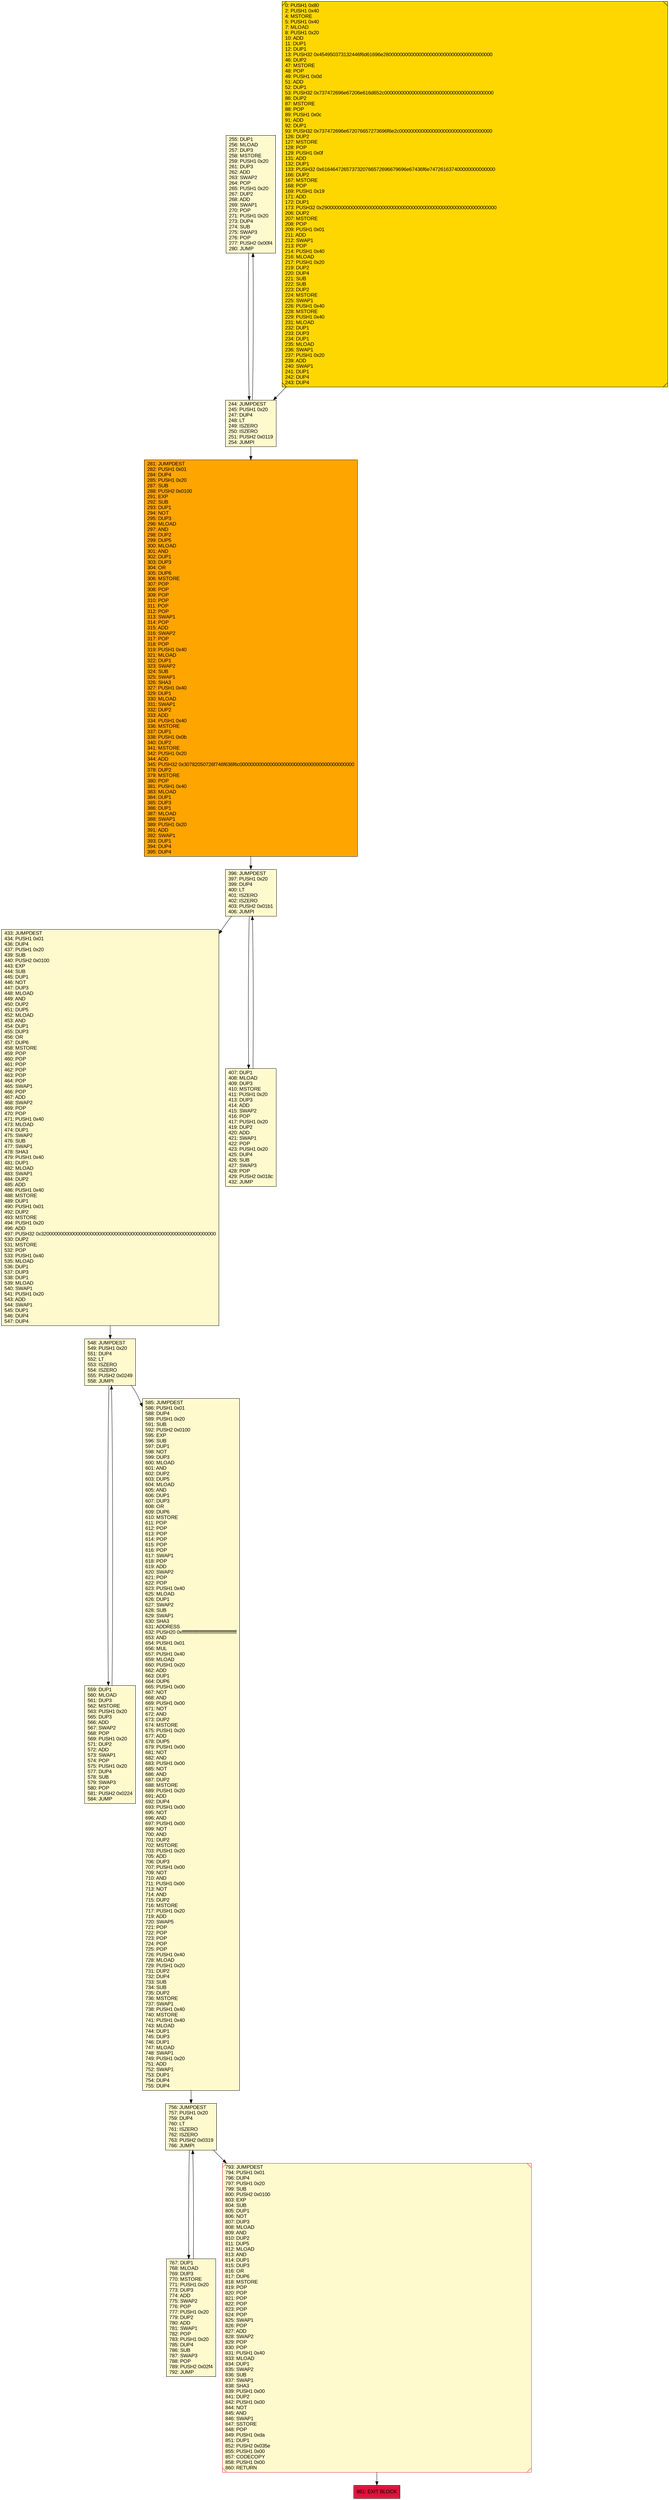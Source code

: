 digraph G {
bgcolor=transparent rankdir=UD;
node [shape=box style=filled color=black fillcolor=white fontname=arial fontcolor=black];
255 [label="255: DUP1\l256: MLOAD\l257: DUP3\l258: MSTORE\l259: PUSH1 0x20\l261: DUP3\l262: ADD\l263: SWAP2\l264: POP\l265: PUSH1 0x20\l267: DUP2\l268: ADD\l269: SWAP1\l270: POP\l271: PUSH1 0x20\l273: DUP4\l274: SUB\l275: SWAP3\l276: POP\l277: PUSH2 0x00f4\l280: JUMP\l" fillcolor=lemonchiffon ];
396 [label="396: JUMPDEST\l397: PUSH1 0x20\l399: DUP4\l400: LT\l401: ISZERO\l402: ISZERO\l403: PUSH2 0x01b1\l406: JUMPI\l" fillcolor=lemonchiffon ];
767 [label="767: DUP1\l768: MLOAD\l769: DUP3\l770: MSTORE\l771: PUSH1 0x20\l773: DUP3\l774: ADD\l775: SWAP2\l776: POP\l777: PUSH1 0x20\l779: DUP2\l780: ADD\l781: SWAP1\l782: POP\l783: PUSH1 0x20\l785: DUP4\l786: SUB\l787: SWAP3\l788: POP\l789: PUSH2 0x02f4\l792: JUMP\l" fillcolor=lemonchiffon ];
433 [label="433: JUMPDEST\l434: PUSH1 0x01\l436: DUP4\l437: PUSH1 0x20\l439: SUB\l440: PUSH2 0x0100\l443: EXP\l444: SUB\l445: DUP1\l446: NOT\l447: DUP3\l448: MLOAD\l449: AND\l450: DUP2\l451: DUP5\l452: MLOAD\l453: AND\l454: DUP1\l455: DUP3\l456: OR\l457: DUP6\l458: MSTORE\l459: POP\l460: POP\l461: POP\l462: POP\l463: POP\l464: POP\l465: SWAP1\l466: POP\l467: ADD\l468: SWAP2\l469: POP\l470: POP\l471: PUSH1 0x40\l473: MLOAD\l474: DUP1\l475: SWAP2\l476: SUB\l477: SWAP1\l478: SHA3\l479: PUSH1 0x40\l481: DUP1\l482: MLOAD\l483: SWAP1\l484: DUP2\l485: ADD\l486: PUSH1 0x40\l488: MSTORE\l489: DUP1\l490: PUSH1 0x01\l492: DUP2\l493: MSTORE\l494: PUSH1 0x20\l496: ADD\l497: PUSH32 0x3200000000000000000000000000000000000000000000000000000000000000\l530: DUP2\l531: MSTORE\l532: POP\l533: PUSH1 0x40\l535: MLOAD\l536: DUP1\l537: DUP3\l538: DUP1\l539: MLOAD\l540: SWAP1\l541: PUSH1 0x20\l543: ADD\l544: SWAP1\l545: DUP1\l546: DUP4\l547: DUP4\l" fillcolor=lemonchiffon ];
281 [label="281: JUMPDEST\l282: PUSH1 0x01\l284: DUP4\l285: PUSH1 0x20\l287: SUB\l288: PUSH2 0x0100\l291: EXP\l292: SUB\l293: DUP1\l294: NOT\l295: DUP3\l296: MLOAD\l297: AND\l298: DUP2\l299: DUP5\l300: MLOAD\l301: AND\l302: DUP1\l303: DUP3\l304: OR\l305: DUP6\l306: MSTORE\l307: POP\l308: POP\l309: POP\l310: POP\l311: POP\l312: POP\l313: SWAP1\l314: POP\l315: ADD\l316: SWAP2\l317: POP\l318: POP\l319: PUSH1 0x40\l321: MLOAD\l322: DUP1\l323: SWAP2\l324: SUB\l325: SWAP1\l326: SHA3\l327: PUSH1 0x40\l329: DUP1\l330: MLOAD\l331: SWAP1\l332: DUP2\l333: ADD\l334: PUSH1 0x40\l336: MSTORE\l337: DUP1\l338: PUSH1 0x0b\l340: DUP2\l341: MSTORE\l342: PUSH1 0x20\l344: ADD\l345: PUSH32 0x30782050726f746f636f6c000000000000000000000000000000000000000000\l378: DUP2\l379: MSTORE\l380: POP\l381: PUSH1 0x40\l383: MLOAD\l384: DUP1\l385: DUP3\l386: DUP1\l387: MLOAD\l388: SWAP1\l389: PUSH1 0x20\l391: ADD\l392: SWAP1\l393: DUP1\l394: DUP4\l395: DUP4\l" fillcolor=orange ];
559 [label="559: DUP1\l560: MLOAD\l561: DUP3\l562: MSTORE\l563: PUSH1 0x20\l565: DUP3\l566: ADD\l567: SWAP2\l568: POP\l569: PUSH1 0x20\l571: DUP2\l572: ADD\l573: SWAP1\l574: POP\l575: PUSH1 0x20\l577: DUP4\l578: SUB\l579: SWAP3\l580: POP\l581: PUSH2 0x0224\l584: JUMP\l" fillcolor=lemonchiffon ];
793 [label="793: JUMPDEST\l794: PUSH1 0x01\l796: DUP4\l797: PUSH1 0x20\l799: SUB\l800: PUSH2 0x0100\l803: EXP\l804: SUB\l805: DUP1\l806: NOT\l807: DUP3\l808: MLOAD\l809: AND\l810: DUP2\l811: DUP5\l812: MLOAD\l813: AND\l814: DUP1\l815: DUP3\l816: OR\l817: DUP6\l818: MSTORE\l819: POP\l820: POP\l821: POP\l822: POP\l823: POP\l824: POP\l825: SWAP1\l826: POP\l827: ADD\l828: SWAP2\l829: POP\l830: POP\l831: PUSH1 0x40\l833: MLOAD\l834: DUP1\l835: SWAP2\l836: SUB\l837: SWAP1\l838: SHA3\l839: PUSH1 0x00\l841: DUP2\l842: PUSH1 0x00\l844: NOT\l845: AND\l846: SWAP1\l847: SSTORE\l848: POP\l849: PUSH1 0xda\l851: DUP1\l852: PUSH2 0x035e\l855: PUSH1 0x00\l857: CODECOPY\l858: PUSH1 0x00\l860: RETURN\l" fillcolor=lemonchiffon shape=Msquare color=crimson ];
585 [label="585: JUMPDEST\l586: PUSH1 0x01\l588: DUP4\l589: PUSH1 0x20\l591: SUB\l592: PUSH2 0x0100\l595: EXP\l596: SUB\l597: DUP1\l598: NOT\l599: DUP3\l600: MLOAD\l601: AND\l602: DUP2\l603: DUP5\l604: MLOAD\l605: AND\l606: DUP1\l607: DUP3\l608: OR\l609: DUP6\l610: MSTORE\l611: POP\l612: POP\l613: POP\l614: POP\l615: POP\l616: POP\l617: SWAP1\l618: POP\l619: ADD\l620: SWAP2\l621: POP\l622: POP\l623: PUSH1 0x40\l625: MLOAD\l626: DUP1\l627: SWAP2\l628: SUB\l629: SWAP1\l630: SHA3\l631: ADDRESS\l632: PUSH20 0xffffffffffffffffffffffffffffffffffffffff\l653: AND\l654: PUSH1 0x01\l656: MUL\l657: PUSH1 0x40\l659: MLOAD\l660: PUSH1 0x20\l662: ADD\l663: DUP1\l664: DUP6\l665: PUSH1 0x00\l667: NOT\l668: AND\l669: PUSH1 0x00\l671: NOT\l672: AND\l673: DUP2\l674: MSTORE\l675: PUSH1 0x20\l677: ADD\l678: DUP5\l679: PUSH1 0x00\l681: NOT\l682: AND\l683: PUSH1 0x00\l685: NOT\l686: AND\l687: DUP2\l688: MSTORE\l689: PUSH1 0x20\l691: ADD\l692: DUP4\l693: PUSH1 0x00\l695: NOT\l696: AND\l697: PUSH1 0x00\l699: NOT\l700: AND\l701: DUP2\l702: MSTORE\l703: PUSH1 0x20\l705: ADD\l706: DUP3\l707: PUSH1 0x00\l709: NOT\l710: AND\l711: PUSH1 0x00\l713: NOT\l714: AND\l715: DUP2\l716: MSTORE\l717: PUSH1 0x20\l719: ADD\l720: SWAP5\l721: POP\l722: POP\l723: POP\l724: POP\l725: POP\l726: PUSH1 0x40\l728: MLOAD\l729: PUSH1 0x20\l731: DUP2\l732: DUP4\l733: SUB\l734: SUB\l735: DUP2\l736: MSTORE\l737: SWAP1\l738: PUSH1 0x40\l740: MSTORE\l741: PUSH1 0x40\l743: MLOAD\l744: DUP1\l745: DUP3\l746: DUP1\l747: MLOAD\l748: SWAP1\l749: PUSH1 0x20\l751: ADD\l752: SWAP1\l753: DUP1\l754: DUP4\l755: DUP4\l" fillcolor=lemonchiffon ];
0 [label="0: PUSH1 0x80\l2: PUSH1 0x40\l4: MSTORE\l5: PUSH1 0x40\l7: MLOAD\l8: PUSH1 0x20\l10: ADD\l11: DUP1\l12: DUP1\l13: PUSH32 0x454950373132446f6d61696e2800000000000000000000000000000000000000\l46: DUP2\l47: MSTORE\l48: POP\l49: PUSH1 0x0d\l51: ADD\l52: DUP1\l53: PUSH32 0x737472696e67206e616d652c0000000000000000000000000000000000000000\l86: DUP2\l87: MSTORE\l88: POP\l89: PUSH1 0x0c\l91: ADD\l92: DUP1\l93: PUSH32 0x737472696e672076657273696f6e2c0000000000000000000000000000000000\l126: DUP2\l127: MSTORE\l128: POP\l129: PUSH1 0x0f\l131: ADD\l132: DUP1\l133: PUSH32 0x6164647265737320766572696679696e67436f6e747261637400000000000000\l166: DUP2\l167: MSTORE\l168: POP\l169: PUSH1 0x19\l171: ADD\l172: DUP1\l173: PUSH32 0x2900000000000000000000000000000000000000000000000000000000000000\l206: DUP2\l207: MSTORE\l208: POP\l209: PUSH1 0x01\l211: ADD\l212: SWAP1\l213: POP\l214: PUSH1 0x40\l216: MLOAD\l217: PUSH1 0x20\l219: DUP2\l220: DUP4\l221: SUB\l222: SUB\l223: DUP2\l224: MSTORE\l225: SWAP1\l226: PUSH1 0x40\l228: MSTORE\l229: PUSH1 0x40\l231: MLOAD\l232: DUP1\l233: DUP3\l234: DUP1\l235: MLOAD\l236: SWAP1\l237: PUSH1 0x20\l239: ADD\l240: SWAP1\l241: DUP1\l242: DUP4\l243: DUP4\l" fillcolor=lemonchiffon shape=Msquare fillcolor=gold ];
756 [label="756: JUMPDEST\l757: PUSH1 0x20\l759: DUP4\l760: LT\l761: ISZERO\l762: ISZERO\l763: PUSH2 0x0319\l766: JUMPI\l" fillcolor=lemonchiffon ];
548 [label="548: JUMPDEST\l549: PUSH1 0x20\l551: DUP4\l552: LT\l553: ISZERO\l554: ISZERO\l555: PUSH2 0x0249\l558: JUMPI\l" fillcolor=lemonchiffon ];
244 [label="244: JUMPDEST\l245: PUSH1 0x20\l247: DUP4\l248: LT\l249: ISZERO\l250: ISZERO\l251: PUSH2 0x0119\l254: JUMPI\l" fillcolor=lemonchiffon ];
861 [label="861: EXIT BLOCK\l" fillcolor=crimson ];
407 [label="407: DUP1\l408: MLOAD\l409: DUP3\l410: MSTORE\l411: PUSH1 0x20\l413: DUP3\l414: ADD\l415: SWAP2\l416: POP\l417: PUSH1 0x20\l419: DUP2\l420: ADD\l421: SWAP1\l422: POP\l423: PUSH1 0x20\l425: DUP4\l426: SUB\l427: SWAP3\l428: POP\l429: PUSH2 0x018c\l432: JUMP\l" fillcolor=lemonchiffon ];
396 -> 433;
0 -> 244;
281 -> 396;
548 -> 585;
585 -> 756;
548 -> 559;
559 -> 548;
756 -> 793;
793 -> 861;
244 -> 281;
396 -> 407;
407 -> 396;
433 -> 548;
756 -> 767;
767 -> 756;
244 -> 255;
255 -> 244;
}